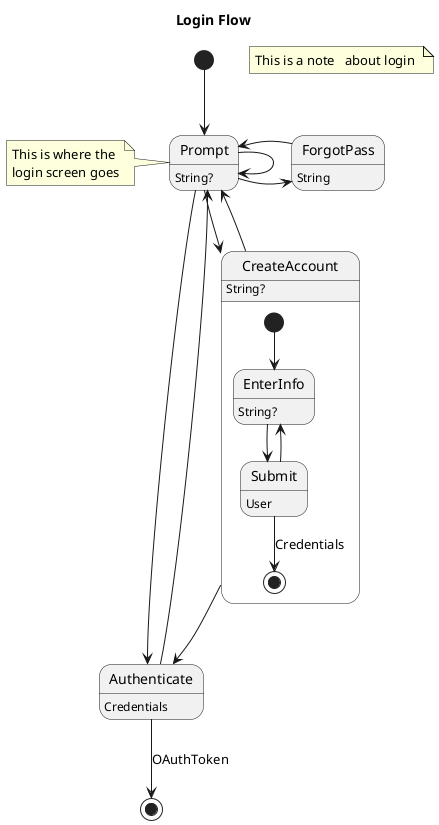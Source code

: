 @startuml

!$platform = %getenv("PLATFORM_NAME")
!$export_lang = %getenv("export_lang")

title Login Flow

[*] --> Prompt

Prompt --> Authenticate
Prompt -> ForgotPass
Prompt --> CreateAccount
Prompt --> Prompt
Prompt: String?

state CreateAccount {
    [*] --> EnterInfo
    EnterInfo --> Submit
    Submit --> EnterInfo
    EnterInfo: String?
    Submit: User
    Submit --> [*]: Credentials
}
CreateAccount --> Prompt
CreateAccount --> Authenticate
CreateAccount: String?

Authenticate --> Prompt
Authenticate: Credentials

ForgotPass -> Prompt
ForgotPass: String

note "This is a note $platform $export_lang about login " as N1

note left of Prompt
    This is where the
    login screen goes
end note

Authenticate --> [*]: OAuthToken
@enduml

@startuml
enum LoginViewResult {
    login: Credentials
    register
    forgotPassword: String
}

class User {
    {field} +userId: UUID = UUID.randomUUID()
    +firstName: String
    +lastName: String
    +email: String
    +password: String
}

class OAuthToken {
    + token: String
    + type: String
    + expiration: Date
}

class Credentials {
    + username: String
    + password: String
}
@enduml
